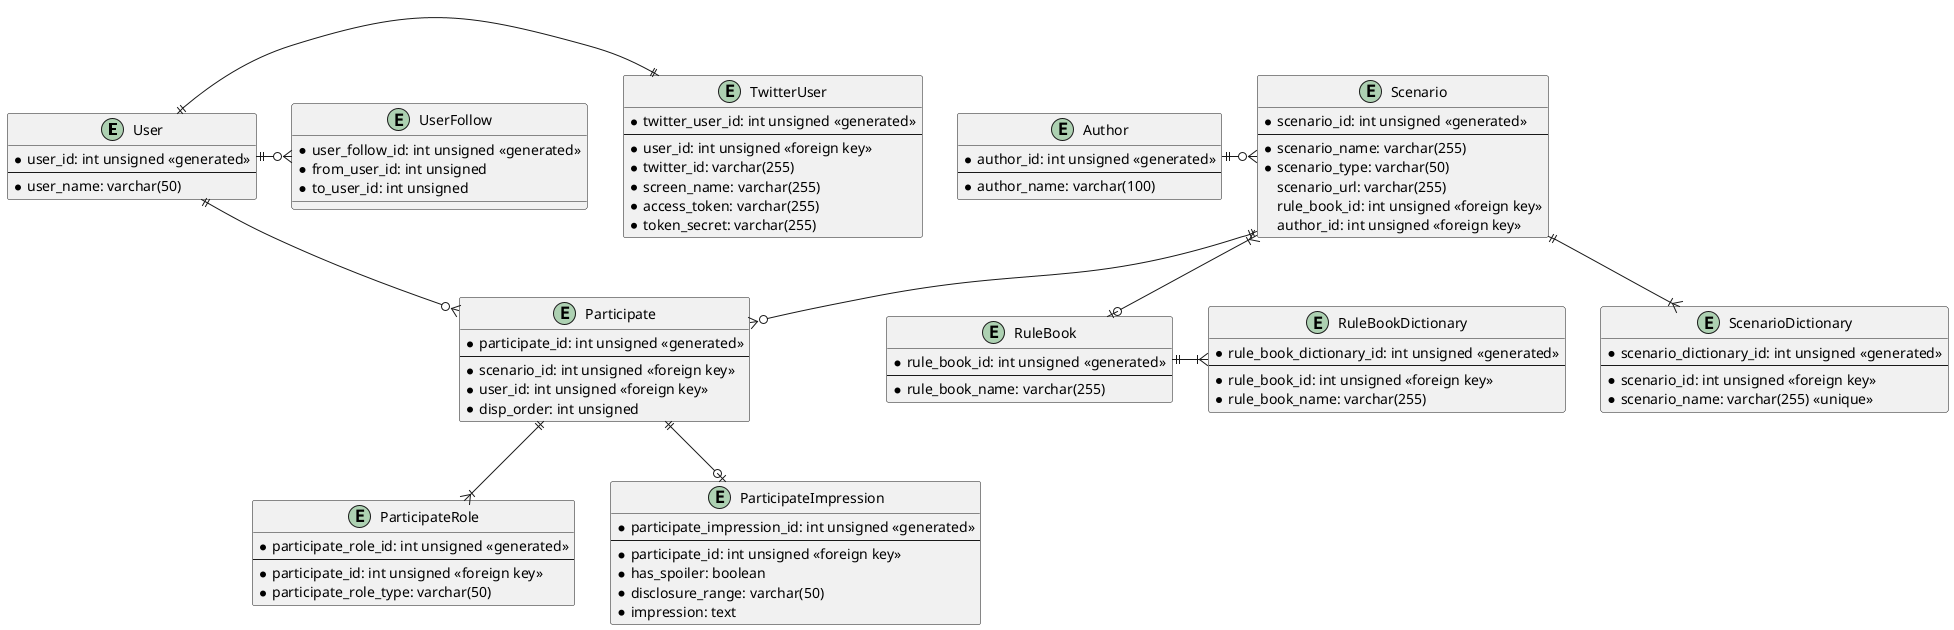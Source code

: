 @startuml
'https://plantuml.com/class-diagram

entity User {
    * user_id: int unsigned <<generated>>
    --
    * user_name: varchar(50)
}

entity TwitterUser {
	* twitter_user_id: int unsigned <<generated>>
	--
	* user_id: int unsigned <<foreign key>>
	* twitter_id: varchar(255)
	* screen_name: varchar(255)
	* access_token: varchar(255)
	* token_secret: varchar(255)
}

User ||-|| TwitterUser

entity UserFollow {
    * user_follow_id: int unsigned <<generated>>
    * from_user_id: int unsigned
    * to_user_id: int unsigned
}

User ||-o{ UserFollow

entity RuleBook {
    * rule_book_id: int unsigned <<generated>>
    --
    * rule_book_name: varchar(255)
}

entity RuleBookDictionary {
    * rule_book_dictionary_id: int unsigned <<generated>>
    --
    * rule_book_id: int unsigned <<foreign key>>
    * rule_book_name: varchar(255)
}

RuleBook ||-|{ RuleBookDictionary

entity Author {
	* author_id: int unsigned <<generated>>
	--
	* author_name: varchar(100)
}

entity Scenario {
    * scenario_id: int unsigned <<generated>>
    --
    * scenario_name: varchar(255)
    * scenario_type: varchar(50)
    scenario_url: varchar(255)
    rule_book_id: int unsigned <<foreign key>>
    author_id: int unsigned <<foreign key>>
}

Author ||-o{ Scenario

entity ScenarioDictionary {
    * scenario_dictionary_id: int unsigned <<generated>>
    --
    * scenario_id: int unsigned <<foreign key>>
    * scenario_name: varchar(255) <<unique>>
}

Scenario ||--|{ ScenarioDictionary
Scenario }|--o| RuleBook

entity Participate {
    * participate_id: int unsigned <<generated>>
    --
    * scenario_id: int unsigned <<foreign key>>
    * user_id: int unsigned <<foreign key>>
    * disp_order: int unsigned
}

User ||--o{ Participate
Scenario ||--o{ Participate

entity ParticipateRole {
    * participate_role_id: int unsigned <<generated>>
    --
    * participate_id: int unsigned <<foreign key>>
    * participate_role_type: varchar(50)
}

Participate ||--|{ ParticipateRole

entity ParticipateImpression {
	* participate_impression_id: int unsigned <<generated>>
	--
	* participate_id: int unsigned <<foreign key>>
	* has_spoiler: boolean
	* disclosure_range: varchar(50)
	* impression: text
}

Participate ||--o| ParticipateImpression
@enduml